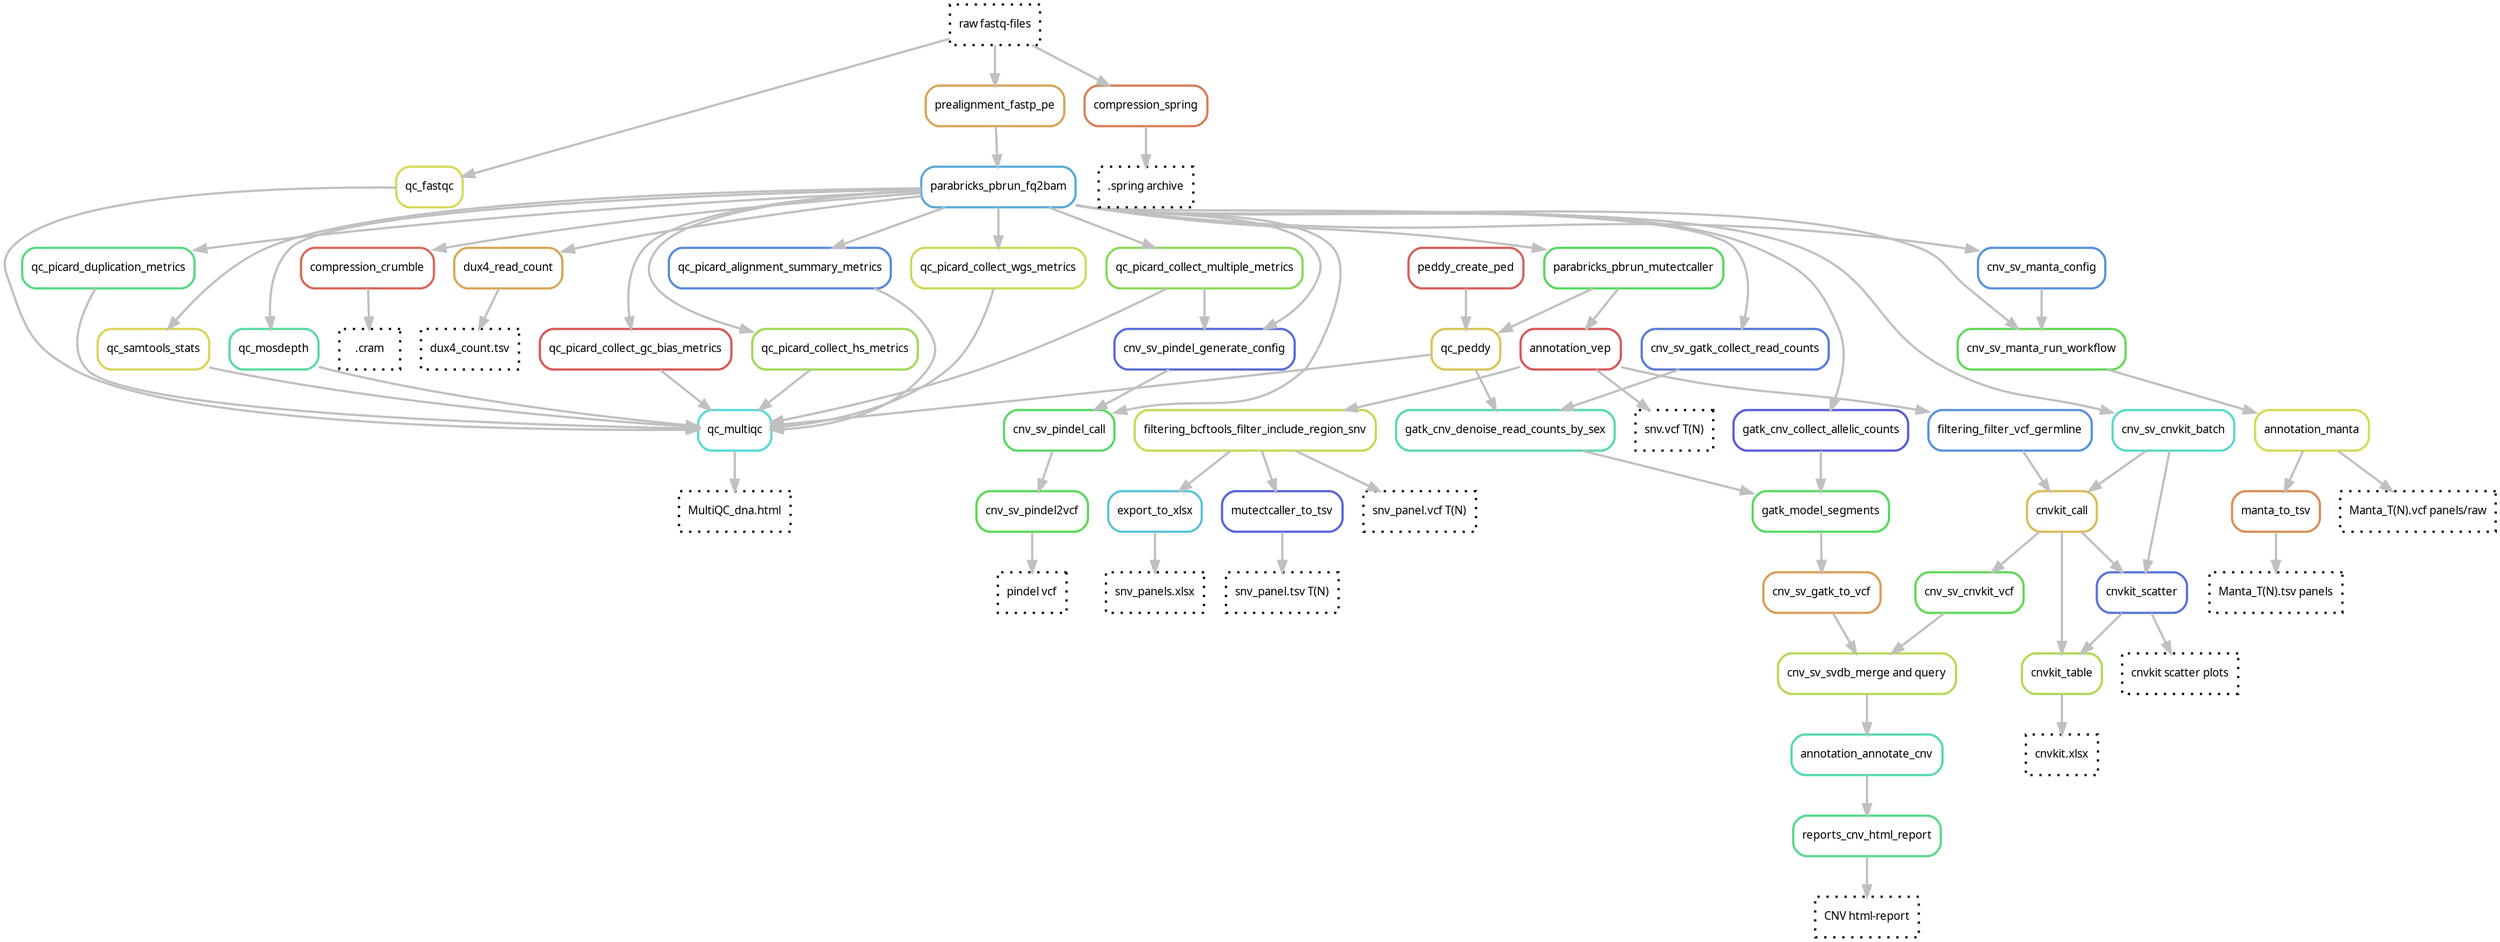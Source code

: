 digraph snakemake_dag {
    graph[bgcolor=white, margin=0];
    node[shape=box, style=rounded, fontname=sans,                 fontsize=10, penwidth=2];
    edge[penwidth=2, color=grey];
	0[label = "raw fastq-files", color = "0.0, 0.0, 0.0", style = "dotted"]
	1[label = "snv_panel.tsv T(N)", color = "0.0 0.0 0.0", style="dotted"];
	2[label = "mutectcaller_to_tsv", color = "0.65 0.6 0.85", style="rounded"];
	3[label = "filtering_bcftools_filter_include_region_snv", color = "0.19 0.6 0.85", style="rounded"];
	5[label = "annotation_vep", color = "0.00 0.6 0.85", style="rounded"];
	6[label = "parabricks_pbrun_mutectcaller", color = "0.34 0.6 0.85", style="rounded"];
	7[label = "parabricks_pbrun_fq2bam", color = "0.56 0.6 0.85", style="rounded"];
	8[label = "prealignment_fastp_pe", color = "0.10 0.6 0.85", style="rounded"];
	10[label = "CNV html-report", color = "0.0 0.0 0.0", style="dotted"];
	11[label = "reports_cnv_html_report", color = "0.40 0.6 0.85", style="rounded"];
	14[label = "cnv_sv_cnvkit_batch", color = "0.48 0.6 0.85", style="rounded"];
	15[label = "gatk_cnv_denoise_read_counts_by_sex", color = "0.44 0.6 0.85", style="rounded"];
	16[label = "cnv_sv_gatk_collect_read_counts", color = "0.62 0.6 0.85", style="rounded"];
	17[label = "qc_peddy", color = "0.14 0.6 0.85", style="rounded"];
	19[label = "peddy_create_ped", color = "0.01 0.6 0.85", style="rounded"];
	20[label = "gatk_model_segments", color = "0.35 0.6 0.85", style="rounded"];
	21[label = "gatk_cnv_collect_allelic_counts", color = "0.66 0.6 0.85", style="rounded"];
	23[label = "filtering_filter_vcf_germline", color = "0.59 0.6 0.85", style="rounded"];
	25[label = "annotation_annotate_cnv", color = "0.45 0.6 0.85", style="rounded"];
	27[label = "cnv_sv_svdb_merge and query", color = "0.21 0.6 0.85", style="rounded"];
	28[label = "cnv_sv_cnvkit_vcf", color = "0.32 0.6 0.85", style="rounded"];
	29[label = "cnvkit_call", color = "0.13 0.6 0.85", style="rounded"];
	30[label = "cnv_sv_gatk_to_vcf", color = "0.09 0.6 0.85", style="rounded"];
	32[label = "pindel vcf", color = "0.0 0.0 0.0", style="dotted"];
	34[label = "cnv_sv_pindel2vcf", color = "0.33 0.6 0.85", style="rounded"];
	35[label = "cnv_sv_pindel_call", color = "0.35 0.6 0.85", style="rounded"];
	36[label = "cnv_sv_pindel_generate_config", color = "0.64 0.6 0.85", style="rounded"];
	37[label = "qc_picard_collect_multiple_metrics", color = "0.27 0.6 0.85", style="rounded"];
	44[label = "cnvkit scatter plots", color = "0.0 0.0 0.0", style="dotted"];
	45[label = "cnvkit_scatter", color = "0.63 0.6 0.85", style="rounded"];
	46[label = ".cram", color = "0.0 0.0 0.0", style="dotted"];
	47[label = "compression_crumble", color = "0.02 0.6 0.85", style="rounded"];
	58[label = "snv_panel.vcf T(N)", color = "0.0 0.0 0.0", style="dotted"];
	62[label = "cnv_sv_manta_run_workflow", color = "0.32 0.6 0.85", style="rounded"];
	63[label = "cnv_sv_manta_config", color = "0.59 0.6 0.85", style="rounded"];
	64[label = "annotation_manta", color = "0.17 0.6 0.85", style="rounded"];
	66[label = "export_to_xlsx", color = "0.53 0.6 0.85", style="rounded"];
	74[label = "manta_to_tsv", color = "0.07 0.6 0.85", style="rounded"];
	75[label = "Manta_T(N).vcf panels/raw", color = "0.0 0.0 0.0", style="dotted"];
	76[label = "Manta_T(N).tsv panels", color = "0.0 0.0 0.0", style="dotted"];
	79[label = "MultiQC_dna.html", color = "0.0 0.0 0.0", style="dotted"];
	multiqc[label = "qc_multiqc", color = "0.50 0.6 0.85", style="rounded"];
	81[label = "qc_samtools_stats", color = "0.16 0.6 0.85", style="rounded"];
	82[label = "qc_mosdepth", color = "0.43 0.6 0.85", style="rounded"];
	83[label = "qc_picard_collect_gc_bias_metrics", color = "0.00 0.6 0.85", style="rounded"];
	84[label = "qc_picard_collect_hs_metrics", color = "0.24 0.6 0.85", style="rounded"];
	85[label = "qc_picard_alignment_summary_metrics", color = "0.60 0.6 0.85", style="rounded"];
	88[label = "qc_fastqc", color = "0.17 0.6 0.85", style="rounded"];
	89[label = "qc_picard_collect_wgs_metrics", color = "0.18 0.6 0.85", style="rounded"];
	90[label = "qc_picard_duplication_metrics", color = "0.39 0.6 0.85", style="rounded"];
	102[label = ".spring archive", color = "0.0 0.0 0.0", style="dotted"];
	103[label = "compression_spring", color = "0.05 0.6 0.85", style="rounded"];
	108[label = "snv.vcf T(N)", color = "0.0 0.0 0.0", style="dotted"];
	110[label = "snv_panels.xlsx", color = "0.0 0.0 0.0", style="dotted"];
	112[label = "cnvkit.xlsx", color = "0.0 0.0 0.0", style="dotted"];
	113[label = "cnvkit_table", color = "0.22 0.6 0.85", style="rounded"];
	
	129[label = "dux4_count.tsv", color = "0.0 0.0 0.0", style="dotted"];
	130[label = "dux4_read_count", color = "0.10 0.6 0.85", style="rounded"];
	0 -> 8
	0 -> 88
	0 -> 103
	2 -> 1
	3 -> 2
	5  -> 3
	6  -> 5
	25 -> 11
	64 -> 75
	5 -> 23
	3 -> 66
	7 -> 6
	8 -> 7
	11 -> 10
	7 -> 14
	16 -> 15
	17 -> 15
	7 -> 16
	6 -> 17
	19 -> 17
	21 -> 20
	15 -> 20
	7 -> 21
	27 -> 25
	30 -> 27
	28 -> 27
	29 -> 28
	23 -> 29
	14 -> 29
	20 -> 30
	34 -> 32
	35 -> 34
	7 -> 35
	36 -> 35
	37 -> 36
	7 -> 36
	7 -> 37
	62 -> 64
	45 -> 44
	14 -> 45
	29 -> 45
	47 -> 46
	7 -> 47
	74 -> 76
	3 -> 58
	63 -> 62
	7 -> 62
	7 -> 63
	66 -> 110
	64 -> 74
	multiqc -> 79
	17 -> multiqc
	88 -> multiqc
	83 -> multiqc
	37 -> multiqc
	90 -> multiqc
	82 -> multiqc
	81 -> multiqc
	85 -> multiqc
	84 -> multiqc
	89 -> multiqc
	7 -> 81
	7 -> 82
	7 -> 83
	7 -> 84
	7 -> 85
	7 -> 89
	7 -> 90
	103 -> 102
	5 -> 108
	113 -> 112
	45 -> 113
	29 -> 113
	130 -> 129
	7 -> 130
}            
